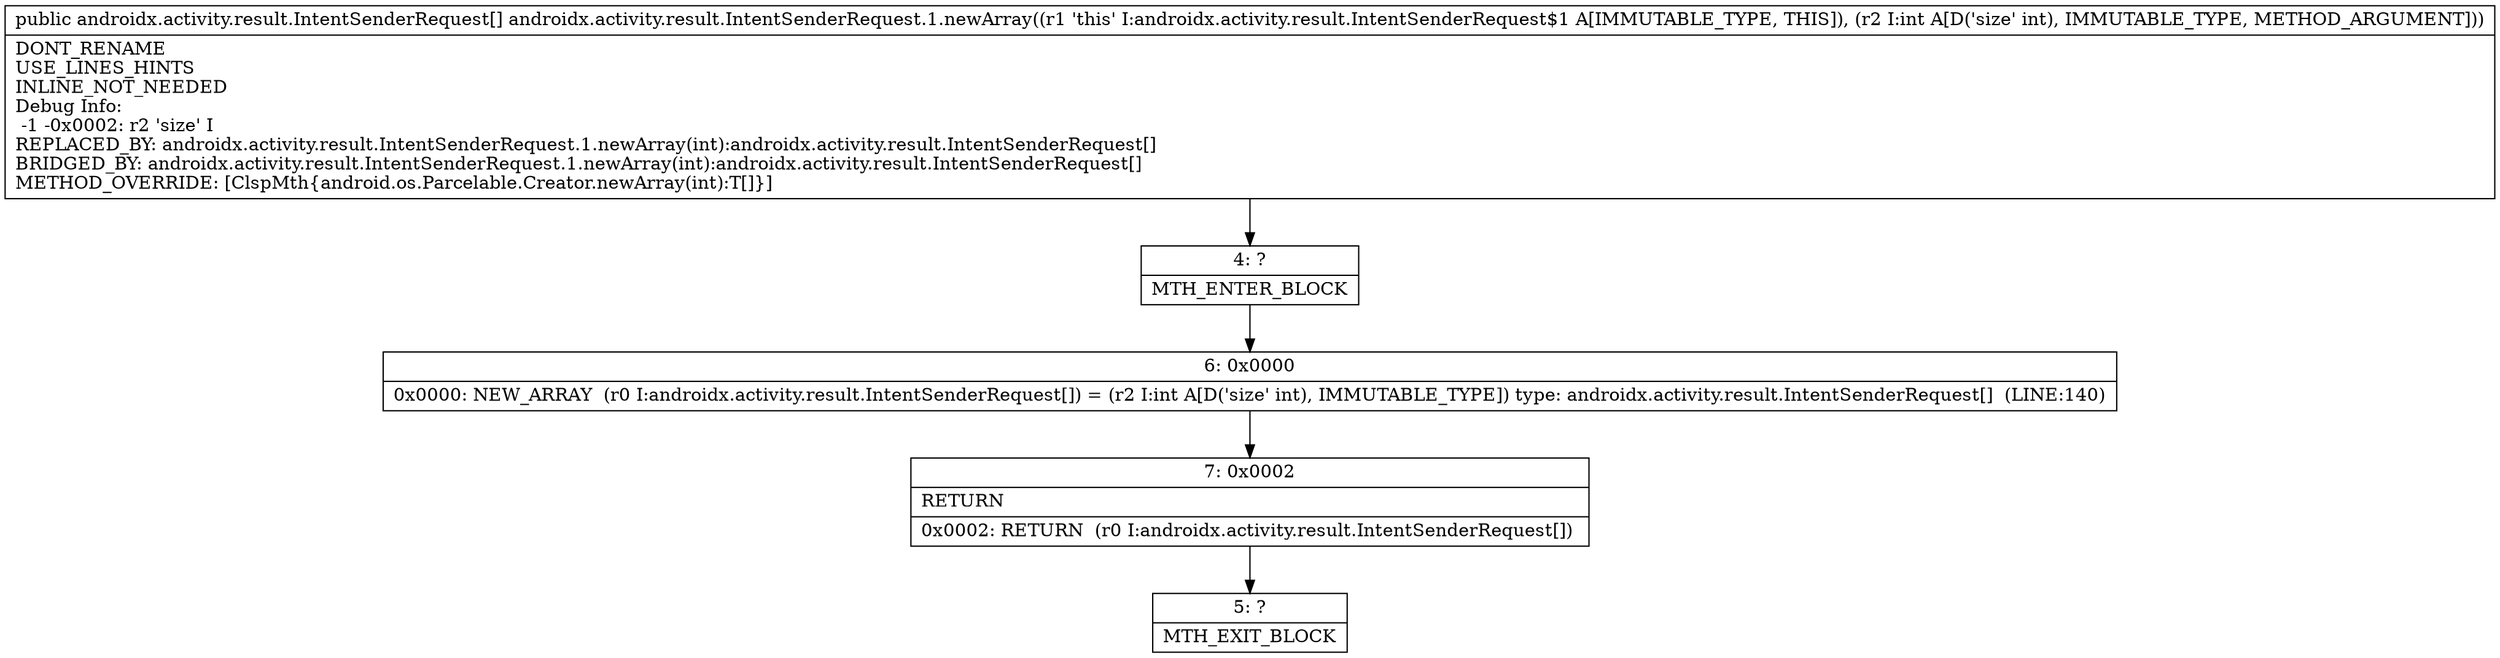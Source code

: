 digraph "CFG forandroidx.activity.result.IntentSenderRequest.1.newArray(I)[Landroidx\/activity\/result\/IntentSenderRequest;" {
Node_4 [shape=record,label="{4\:\ ?|MTH_ENTER_BLOCK\l}"];
Node_6 [shape=record,label="{6\:\ 0x0000|0x0000: NEW_ARRAY  (r0 I:androidx.activity.result.IntentSenderRequest[]) = (r2 I:int A[D('size' int), IMMUTABLE_TYPE]) type: androidx.activity.result.IntentSenderRequest[]  (LINE:140)\l}"];
Node_7 [shape=record,label="{7\:\ 0x0002|RETURN\l|0x0002: RETURN  (r0 I:androidx.activity.result.IntentSenderRequest[]) \l}"];
Node_5 [shape=record,label="{5\:\ ?|MTH_EXIT_BLOCK\l}"];
MethodNode[shape=record,label="{public androidx.activity.result.IntentSenderRequest[] androidx.activity.result.IntentSenderRequest.1.newArray((r1 'this' I:androidx.activity.result.IntentSenderRequest$1 A[IMMUTABLE_TYPE, THIS]), (r2 I:int A[D('size' int), IMMUTABLE_TYPE, METHOD_ARGUMENT]))  | DONT_RENAME\lUSE_LINES_HINTS\lINLINE_NOT_NEEDED\lDebug Info:\l  \-1 \-0x0002: r2 'size' I\lREPLACED_BY: androidx.activity.result.IntentSenderRequest.1.newArray(int):androidx.activity.result.IntentSenderRequest[]\lBRIDGED_BY: androidx.activity.result.IntentSenderRequest.1.newArray(int):androidx.activity.result.IntentSenderRequest[]\lMETHOD_OVERRIDE: [ClspMth\{android.os.Parcelable.Creator.newArray(int):T[]\}]\l}"];
MethodNode -> Node_4;Node_4 -> Node_6;
Node_6 -> Node_7;
Node_7 -> Node_5;
}

